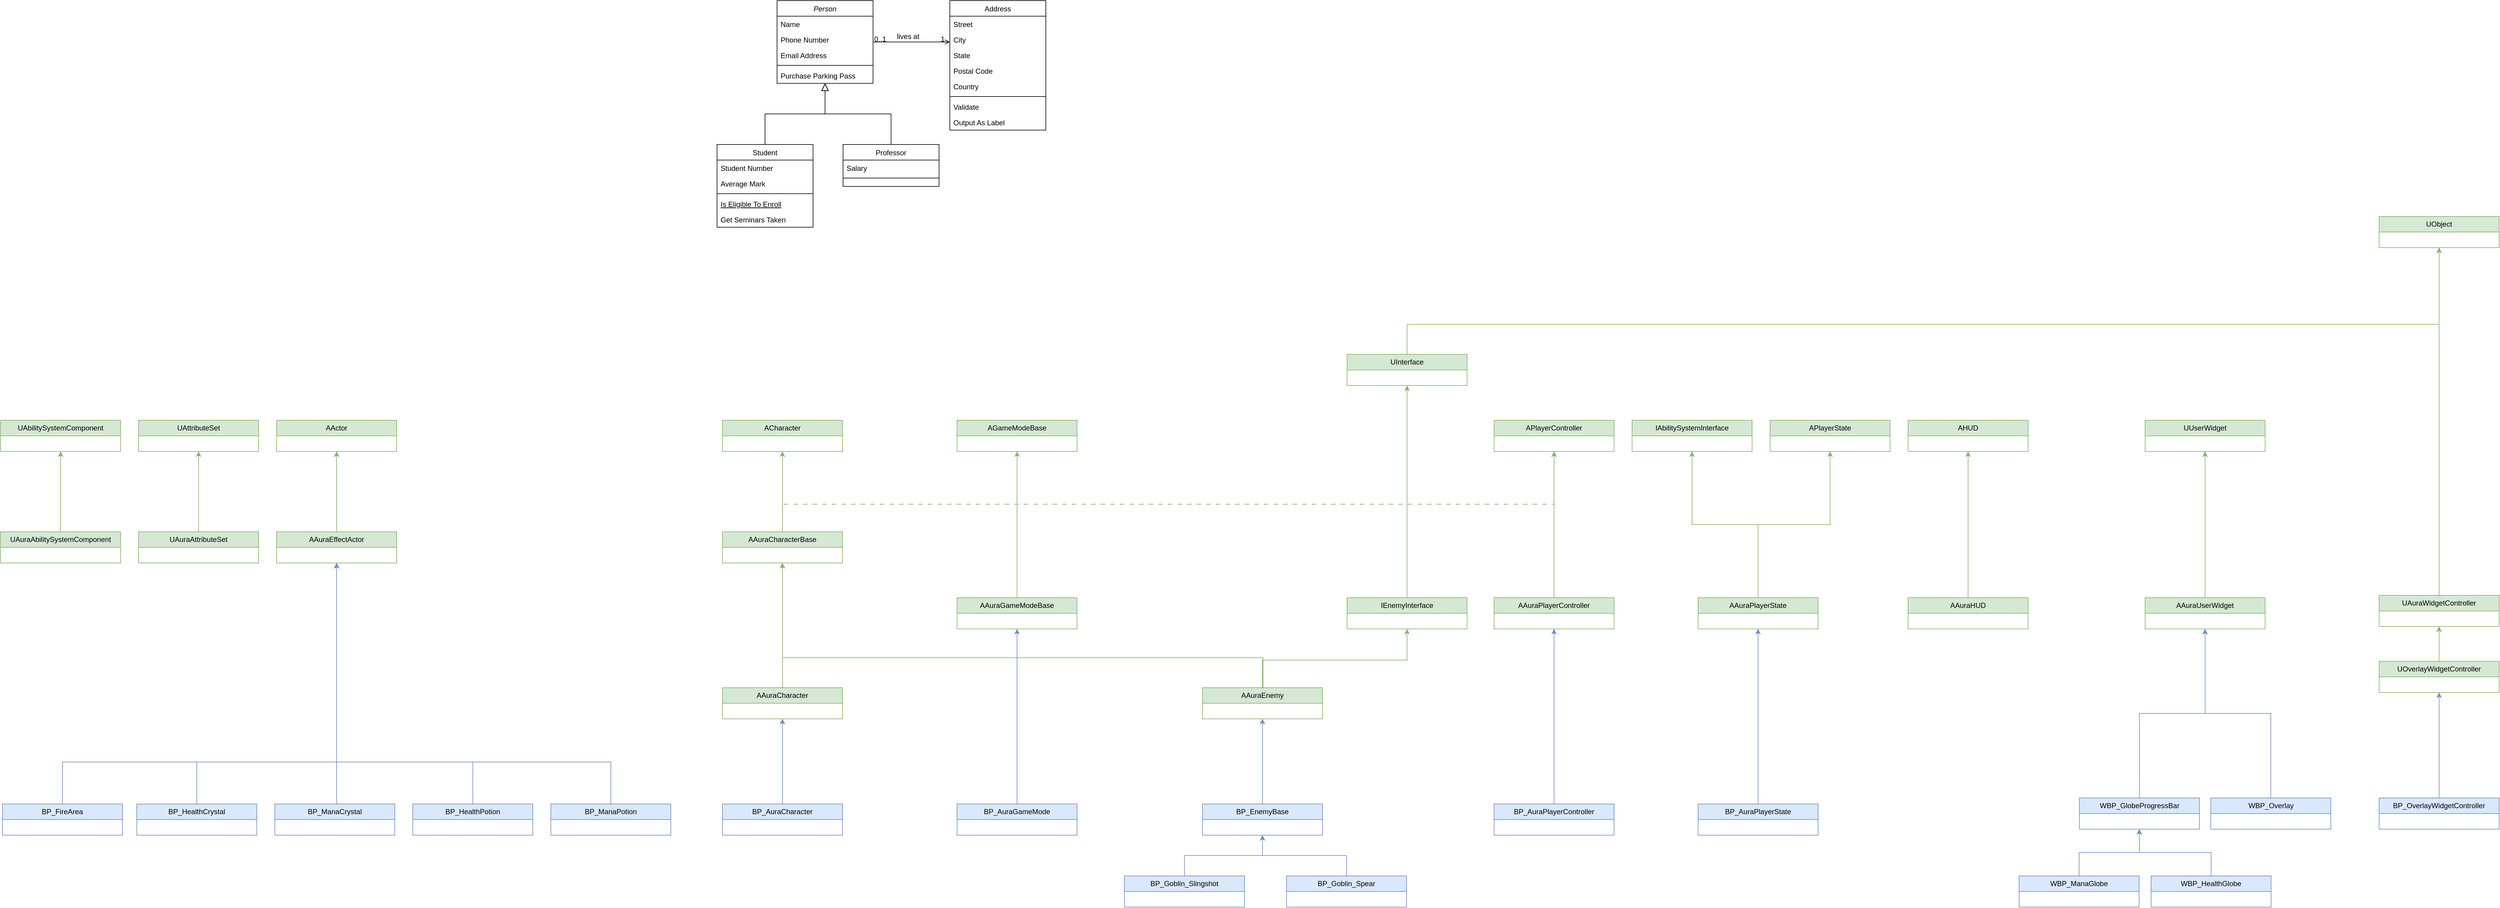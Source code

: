 <mxfile version="24.8.2">
  <diagram id="C5RBs43oDa-KdzZeNtuy" name="Page-1">
    <mxGraphModel dx="3437" dy="2374" grid="1" gridSize="10" guides="1" tooltips="1" connect="1" arrows="1" fold="1" page="1" pageScale="1" pageWidth="827" pageHeight="1169" math="0" shadow="0">
      <root>
        <mxCell id="WIyWlLk6GJQsqaUBKTNV-0" />
        <mxCell id="WIyWlLk6GJQsqaUBKTNV-1" parent="WIyWlLk6GJQsqaUBKTNV-0" />
        <mxCell id="zkfFHV4jXpPFQw0GAbJ--0" value="Person" style="swimlane;fontStyle=2;align=center;verticalAlign=top;childLayout=stackLayout;horizontal=1;startSize=26;horizontalStack=0;resizeParent=1;resizeLast=0;collapsible=1;marginBottom=0;rounded=0;shadow=0;strokeWidth=1;" parent="WIyWlLk6GJQsqaUBKTNV-1" vertex="1">
          <mxGeometry x="220" y="-80" width="160" height="138" as="geometry">
            <mxRectangle x="230" y="140" width="160" height="26" as="alternateBounds" />
          </mxGeometry>
        </mxCell>
        <mxCell id="zkfFHV4jXpPFQw0GAbJ--1" value="Name" style="text;align=left;verticalAlign=top;spacingLeft=4;spacingRight=4;overflow=hidden;rotatable=0;points=[[0,0.5],[1,0.5]];portConstraint=eastwest;" parent="zkfFHV4jXpPFQw0GAbJ--0" vertex="1">
          <mxGeometry y="26" width="160" height="26" as="geometry" />
        </mxCell>
        <mxCell id="zkfFHV4jXpPFQw0GAbJ--2" value="Phone Number" style="text;align=left;verticalAlign=top;spacingLeft=4;spacingRight=4;overflow=hidden;rotatable=0;points=[[0,0.5],[1,0.5]];portConstraint=eastwest;rounded=0;shadow=0;html=0;" parent="zkfFHV4jXpPFQw0GAbJ--0" vertex="1">
          <mxGeometry y="52" width="160" height="26" as="geometry" />
        </mxCell>
        <mxCell id="zkfFHV4jXpPFQw0GAbJ--3" value="Email Address" style="text;align=left;verticalAlign=top;spacingLeft=4;spacingRight=4;overflow=hidden;rotatable=0;points=[[0,0.5],[1,0.5]];portConstraint=eastwest;rounded=0;shadow=0;html=0;" parent="zkfFHV4jXpPFQw0GAbJ--0" vertex="1">
          <mxGeometry y="78" width="160" height="26" as="geometry" />
        </mxCell>
        <mxCell id="zkfFHV4jXpPFQw0GAbJ--4" value="" style="line;html=1;strokeWidth=1;align=left;verticalAlign=middle;spacingTop=-1;spacingLeft=3;spacingRight=3;rotatable=0;labelPosition=right;points=[];portConstraint=eastwest;" parent="zkfFHV4jXpPFQw0GAbJ--0" vertex="1">
          <mxGeometry y="104" width="160" height="8" as="geometry" />
        </mxCell>
        <mxCell id="zkfFHV4jXpPFQw0GAbJ--5" value="Purchase Parking Pass" style="text;align=left;verticalAlign=top;spacingLeft=4;spacingRight=4;overflow=hidden;rotatable=0;points=[[0,0.5],[1,0.5]];portConstraint=eastwest;" parent="zkfFHV4jXpPFQw0GAbJ--0" vertex="1">
          <mxGeometry y="112" width="160" height="26" as="geometry" />
        </mxCell>
        <mxCell id="zkfFHV4jXpPFQw0GAbJ--6" value="Student" style="swimlane;fontStyle=0;align=center;verticalAlign=top;childLayout=stackLayout;horizontal=1;startSize=26;horizontalStack=0;resizeParent=1;resizeLast=0;collapsible=1;marginBottom=0;rounded=0;shadow=0;strokeWidth=1;" parent="WIyWlLk6GJQsqaUBKTNV-1" vertex="1">
          <mxGeometry x="120" y="160" width="160" height="138" as="geometry">
            <mxRectangle x="130" y="380" width="160" height="26" as="alternateBounds" />
          </mxGeometry>
        </mxCell>
        <mxCell id="zkfFHV4jXpPFQw0GAbJ--7" value="Student Number" style="text;align=left;verticalAlign=top;spacingLeft=4;spacingRight=4;overflow=hidden;rotatable=0;points=[[0,0.5],[1,0.5]];portConstraint=eastwest;" parent="zkfFHV4jXpPFQw0GAbJ--6" vertex="1">
          <mxGeometry y="26" width="160" height="26" as="geometry" />
        </mxCell>
        <mxCell id="zkfFHV4jXpPFQw0GAbJ--8" value="Average Mark" style="text;align=left;verticalAlign=top;spacingLeft=4;spacingRight=4;overflow=hidden;rotatable=0;points=[[0,0.5],[1,0.5]];portConstraint=eastwest;rounded=0;shadow=0;html=0;" parent="zkfFHV4jXpPFQw0GAbJ--6" vertex="1">
          <mxGeometry y="52" width="160" height="26" as="geometry" />
        </mxCell>
        <mxCell id="zkfFHV4jXpPFQw0GAbJ--9" value="" style="line;html=1;strokeWidth=1;align=left;verticalAlign=middle;spacingTop=-1;spacingLeft=3;spacingRight=3;rotatable=0;labelPosition=right;points=[];portConstraint=eastwest;" parent="zkfFHV4jXpPFQw0GAbJ--6" vertex="1">
          <mxGeometry y="78" width="160" height="8" as="geometry" />
        </mxCell>
        <mxCell id="zkfFHV4jXpPFQw0GAbJ--10" value="Is Eligible To Enroll" style="text;align=left;verticalAlign=top;spacingLeft=4;spacingRight=4;overflow=hidden;rotatable=0;points=[[0,0.5],[1,0.5]];portConstraint=eastwest;fontStyle=4" parent="zkfFHV4jXpPFQw0GAbJ--6" vertex="1">
          <mxGeometry y="86" width="160" height="26" as="geometry" />
        </mxCell>
        <mxCell id="zkfFHV4jXpPFQw0GAbJ--11" value="Get Seminars Taken" style="text;align=left;verticalAlign=top;spacingLeft=4;spacingRight=4;overflow=hidden;rotatable=0;points=[[0,0.5],[1,0.5]];portConstraint=eastwest;" parent="zkfFHV4jXpPFQw0GAbJ--6" vertex="1">
          <mxGeometry y="112" width="160" height="26" as="geometry" />
        </mxCell>
        <mxCell id="zkfFHV4jXpPFQw0GAbJ--12" value="" style="endArrow=block;endSize=10;endFill=0;shadow=0;strokeWidth=1;rounded=0;curved=0;edgeStyle=elbowEdgeStyle;elbow=vertical;" parent="WIyWlLk6GJQsqaUBKTNV-1" source="zkfFHV4jXpPFQw0GAbJ--6" target="zkfFHV4jXpPFQw0GAbJ--0" edge="1">
          <mxGeometry width="160" relative="1" as="geometry">
            <mxPoint x="200" y="3" as="sourcePoint" />
            <mxPoint x="200" y="3" as="targetPoint" />
          </mxGeometry>
        </mxCell>
        <mxCell id="zkfFHV4jXpPFQw0GAbJ--13" value="Professor" style="swimlane;fontStyle=0;align=center;verticalAlign=top;childLayout=stackLayout;horizontal=1;startSize=26;horizontalStack=0;resizeParent=1;resizeLast=0;collapsible=1;marginBottom=0;rounded=0;shadow=0;strokeWidth=1;" parent="WIyWlLk6GJQsqaUBKTNV-1" vertex="1">
          <mxGeometry x="330" y="160" width="160" height="70" as="geometry">
            <mxRectangle x="340" y="380" width="170" height="26" as="alternateBounds" />
          </mxGeometry>
        </mxCell>
        <mxCell id="zkfFHV4jXpPFQw0GAbJ--14" value="Salary" style="text;align=left;verticalAlign=top;spacingLeft=4;spacingRight=4;overflow=hidden;rotatable=0;points=[[0,0.5],[1,0.5]];portConstraint=eastwest;" parent="zkfFHV4jXpPFQw0GAbJ--13" vertex="1">
          <mxGeometry y="26" width="160" height="26" as="geometry" />
        </mxCell>
        <mxCell id="zkfFHV4jXpPFQw0GAbJ--15" value="" style="line;html=1;strokeWidth=1;align=left;verticalAlign=middle;spacingTop=-1;spacingLeft=3;spacingRight=3;rotatable=0;labelPosition=right;points=[];portConstraint=eastwest;" parent="zkfFHV4jXpPFQw0GAbJ--13" vertex="1">
          <mxGeometry y="52" width="160" height="8" as="geometry" />
        </mxCell>
        <mxCell id="zkfFHV4jXpPFQw0GAbJ--16" value="" style="endArrow=block;endSize=10;endFill=0;shadow=0;strokeWidth=1;rounded=0;curved=0;edgeStyle=elbowEdgeStyle;elbow=vertical;" parent="WIyWlLk6GJQsqaUBKTNV-1" source="zkfFHV4jXpPFQw0GAbJ--13" target="zkfFHV4jXpPFQw0GAbJ--0" edge="1">
          <mxGeometry width="160" relative="1" as="geometry">
            <mxPoint x="210" y="173" as="sourcePoint" />
            <mxPoint x="310" y="71" as="targetPoint" />
          </mxGeometry>
        </mxCell>
        <mxCell id="zkfFHV4jXpPFQw0GAbJ--17" value="Address" style="swimlane;fontStyle=0;align=center;verticalAlign=top;childLayout=stackLayout;horizontal=1;startSize=26;horizontalStack=0;resizeParent=1;resizeLast=0;collapsible=1;marginBottom=0;rounded=0;shadow=0;strokeWidth=1;" parent="WIyWlLk6GJQsqaUBKTNV-1" vertex="1">
          <mxGeometry x="508" y="-80" width="160" height="216" as="geometry">
            <mxRectangle x="550" y="140" width="160" height="26" as="alternateBounds" />
          </mxGeometry>
        </mxCell>
        <mxCell id="zkfFHV4jXpPFQw0GAbJ--18" value="Street" style="text;align=left;verticalAlign=top;spacingLeft=4;spacingRight=4;overflow=hidden;rotatable=0;points=[[0,0.5],[1,0.5]];portConstraint=eastwest;" parent="zkfFHV4jXpPFQw0GAbJ--17" vertex="1">
          <mxGeometry y="26" width="160" height="26" as="geometry" />
        </mxCell>
        <mxCell id="zkfFHV4jXpPFQw0GAbJ--19" value="City" style="text;align=left;verticalAlign=top;spacingLeft=4;spacingRight=4;overflow=hidden;rotatable=0;points=[[0,0.5],[1,0.5]];portConstraint=eastwest;rounded=0;shadow=0;html=0;" parent="zkfFHV4jXpPFQw0GAbJ--17" vertex="1">
          <mxGeometry y="52" width="160" height="26" as="geometry" />
        </mxCell>
        <mxCell id="zkfFHV4jXpPFQw0GAbJ--20" value="State" style="text;align=left;verticalAlign=top;spacingLeft=4;spacingRight=4;overflow=hidden;rotatable=0;points=[[0,0.5],[1,0.5]];portConstraint=eastwest;rounded=0;shadow=0;html=0;" parent="zkfFHV4jXpPFQw0GAbJ--17" vertex="1">
          <mxGeometry y="78" width="160" height="26" as="geometry" />
        </mxCell>
        <mxCell id="zkfFHV4jXpPFQw0GAbJ--21" value="Postal Code" style="text;align=left;verticalAlign=top;spacingLeft=4;spacingRight=4;overflow=hidden;rotatable=0;points=[[0,0.5],[1,0.5]];portConstraint=eastwest;rounded=0;shadow=0;html=0;" parent="zkfFHV4jXpPFQw0GAbJ--17" vertex="1">
          <mxGeometry y="104" width="160" height="26" as="geometry" />
        </mxCell>
        <mxCell id="zkfFHV4jXpPFQw0GAbJ--22" value="Country" style="text;align=left;verticalAlign=top;spacingLeft=4;spacingRight=4;overflow=hidden;rotatable=0;points=[[0,0.5],[1,0.5]];portConstraint=eastwest;rounded=0;shadow=0;html=0;" parent="zkfFHV4jXpPFQw0GAbJ--17" vertex="1">
          <mxGeometry y="130" width="160" height="26" as="geometry" />
        </mxCell>
        <mxCell id="zkfFHV4jXpPFQw0GAbJ--23" value="" style="line;html=1;strokeWidth=1;align=left;verticalAlign=middle;spacingTop=-1;spacingLeft=3;spacingRight=3;rotatable=0;labelPosition=right;points=[];portConstraint=eastwest;" parent="zkfFHV4jXpPFQw0GAbJ--17" vertex="1">
          <mxGeometry y="156" width="160" height="8" as="geometry" />
        </mxCell>
        <mxCell id="zkfFHV4jXpPFQw0GAbJ--24" value="Validate" style="text;align=left;verticalAlign=top;spacingLeft=4;spacingRight=4;overflow=hidden;rotatable=0;points=[[0,0.5],[1,0.5]];portConstraint=eastwest;" parent="zkfFHV4jXpPFQw0GAbJ--17" vertex="1">
          <mxGeometry y="164" width="160" height="26" as="geometry" />
        </mxCell>
        <mxCell id="zkfFHV4jXpPFQw0GAbJ--25" value="Output As Label" style="text;align=left;verticalAlign=top;spacingLeft=4;spacingRight=4;overflow=hidden;rotatable=0;points=[[0,0.5],[1,0.5]];portConstraint=eastwest;" parent="zkfFHV4jXpPFQw0GAbJ--17" vertex="1">
          <mxGeometry y="190" width="160" height="26" as="geometry" />
        </mxCell>
        <mxCell id="zkfFHV4jXpPFQw0GAbJ--26" value="" style="endArrow=open;shadow=0;strokeWidth=1;rounded=0;curved=0;endFill=1;edgeStyle=elbowEdgeStyle;elbow=vertical;" parent="WIyWlLk6GJQsqaUBKTNV-1" source="zkfFHV4jXpPFQw0GAbJ--0" target="zkfFHV4jXpPFQw0GAbJ--17" edge="1">
          <mxGeometry x="0.5" y="41" relative="1" as="geometry">
            <mxPoint x="380" y="-8" as="sourcePoint" />
            <mxPoint x="540" y="-8" as="targetPoint" />
            <mxPoint x="-40" y="32" as="offset" />
          </mxGeometry>
        </mxCell>
        <mxCell id="zkfFHV4jXpPFQw0GAbJ--27" value="0..1" style="resizable=0;align=left;verticalAlign=bottom;labelBackgroundColor=none;fontSize=12;" parent="zkfFHV4jXpPFQw0GAbJ--26" connectable="0" vertex="1">
          <mxGeometry x="-1" relative="1" as="geometry">
            <mxPoint y="4" as="offset" />
          </mxGeometry>
        </mxCell>
        <mxCell id="zkfFHV4jXpPFQw0GAbJ--28" value="1" style="resizable=0;align=right;verticalAlign=bottom;labelBackgroundColor=none;fontSize=12;" parent="zkfFHV4jXpPFQw0GAbJ--26" connectable="0" vertex="1">
          <mxGeometry x="1" relative="1" as="geometry">
            <mxPoint x="-7" y="4" as="offset" />
          </mxGeometry>
        </mxCell>
        <mxCell id="zkfFHV4jXpPFQw0GAbJ--29" value="lives at" style="text;html=1;resizable=0;points=[];;align=center;verticalAlign=middle;labelBackgroundColor=none;rounded=0;shadow=0;strokeWidth=1;fontSize=12;" parent="zkfFHV4jXpPFQw0GAbJ--26" vertex="1" connectable="0">
          <mxGeometry x="0.5" y="49" relative="1" as="geometry">
            <mxPoint x="-38" y="40" as="offset" />
          </mxGeometry>
        </mxCell>
        <mxCell id="r0Fyp-7rsWwL78R2LHXl-0" value="UAbilitySystemComponent" style="swimlane;fontStyle=0;childLayout=stackLayout;horizontal=1;startSize=26;fillColor=#d5e8d4;horizontalStack=0;resizeParent=1;resizeParentMax=0;resizeLast=0;collapsible=1;marginBottom=0;whiteSpace=wrap;html=1;strokeColor=#82b366;" vertex="1" parent="WIyWlLk6GJQsqaUBKTNV-1">
          <mxGeometry x="-1074" y="620" width="200" height="52" as="geometry" />
        </mxCell>
        <mxCell id="r0Fyp-7rsWwL78R2LHXl-4" value="UAttributeSet" style="swimlane;fontStyle=0;childLayout=stackLayout;horizontal=1;startSize=26;fillColor=#d5e8d4;horizontalStack=0;resizeParent=1;resizeParentMax=0;resizeLast=0;collapsible=1;marginBottom=0;whiteSpace=wrap;html=1;strokeColor=#82b366;" vertex="1" parent="WIyWlLk6GJQsqaUBKTNV-1">
          <mxGeometry x="-844" y="620" width="200" height="52" as="geometry" />
        </mxCell>
        <mxCell id="r0Fyp-7rsWwL78R2LHXl-5" value="AActor" style="swimlane;fontStyle=0;childLayout=stackLayout;horizontal=1;startSize=26;fillColor=#d5e8d4;horizontalStack=0;resizeParent=1;resizeParentMax=0;resizeLast=0;collapsible=1;marginBottom=0;whiteSpace=wrap;html=1;strokeColor=#82b366;" vertex="1" parent="WIyWlLk6GJQsqaUBKTNV-1">
          <mxGeometry x="-614" y="620" width="200" height="52" as="geometry" />
        </mxCell>
        <mxCell id="r0Fyp-7rsWwL78R2LHXl-46" style="edgeStyle=orthogonalEdgeStyle;rounded=0;orthogonalLoop=1;jettySize=auto;html=1;entryX=0.5;entryY=1;entryDx=0;entryDy=0;fillColor=#d5e8d4;strokeColor=#82b366;" edge="1" parent="WIyWlLk6GJQsqaUBKTNV-1" source="r0Fyp-7rsWwL78R2LHXl-6" target="r0Fyp-7rsWwL78R2LHXl-8">
          <mxGeometry relative="1" as="geometry" />
        </mxCell>
        <mxCell id="r0Fyp-7rsWwL78R2LHXl-85" style="edgeStyle=orthogonalEdgeStyle;rounded=0;orthogonalLoop=1;jettySize=auto;html=1;dashed=1;dashPattern=8 8;fillColor=#d5e8d4;strokeColor=#82b366;entryX=0.5;entryY=1;entryDx=0;entryDy=0;" edge="1" parent="WIyWlLk6GJQsqaUBKTNV-1" source="r0Fyp-7rsWwL78R2LHXl-6" target="r0Fyp-7rsWwL78R2LHXl-11">
          <mxGeometry relative="1" as="geometry">
            <mxPoint x="1355" y="680" as="targetPoint" />
            <Array as="points">
              <mxPoint x="229" y="760" />
              <mxPoint x="1515" y="760" />
            </Array>
          </mxGeometry>
        </mxCell>
        <mxCell id="r0Fyp-7rsWwL78R2LHXl-6" value="AAuraCharacterBase" style="swimlane;fontStyle=0;childLayout=stackLayout;horizontal=1;startSize=26;fillColor=#d5e8d4;horizontalStack=0;resizeParent=1;resizeParentMax=0;resizeLast=0;collapsible=1;marginBottom=0;whiteSpace=wrap;html=1;strokeColor=#82b366;" vertex="1" parent="WIyWlLk6GJQsqaUBKTNV-1">
          <mxGeometry x="129" y="806" width="200" height="52" as="geometry" />
        </mxCell>
        <mxCell id="r0Fyp-7rsWwL78R2LHXl-8" value="ACharacter" style="swimlane;fontStyle=0;childLayout=stackLayout;horizontal=1;startSize=26;fillColor=#d5e8d4;horizontalStack=0;resizeParent=1;resizeParentMax=0;resizeLast=0;collapsible=1;marginBottom=0;whiteSpace=wrap;html=1;strokeColor=#82b366;" vertex="1" parent="WIyWlLk6GJQsqaUBKTNV-1">
          <mxGeometry x="129" y="620" width="200" height="52" as="geometry" />
        </mxCell>
        <mxCell id="r0Fyp-7rsWwL78R2LHXl-34" style="edgeStyle=orthogonalEdgeStyle;rounded=0;orthogonalLoop=1;jettySize=auto;html=1;entryX=0.5;entryY=1;entryDx=0;entryDy=0;fillColor=#d5e8d4;strokeColor=#82b366;" edge="1" parent="WIyWlLk6GJQsqaUBKTNV-1" source="r0Fyp-7rsWwL78R2LHXl-9" target="r0Fyp-7rsWwL78R2LHXl-31">
          <mxGeometry relative="1" as="geometry" />
        </mxCell>
        <mxCell id="r0Fyp-7rsWwL78R2LHXl-9" value="IEnemyInterface" style="swimlane;fontStyle=0;childLayout=stackLayout;horizontal=1;startSize=26;fillColor=#d5e8d4;horizontalStack=0;resizeParent=1;resizeParentMax=0;resizeLast=0;collapsible=1;marginBottom=0;whiteSpace=wrap;html=1;strokeColor=#82b366;" vertex="1" parent="WIyWlLk6GJQsqaUBKTNV-1">
          <mxGeometry x="1170" y="916" width="200" height="52" as="geometry" />
        </mxCell>
        <mxCell id="r0Fyp-7rsWwL78R2LHXl-10" value="AGameModeBase" style="swimlane;fontStyle=0;childLayout=stackLayout;horizontal=1;startSize=26;fillColor=#d5e8d4;horizontalStack=0;resizeParent=1;resizeParentMax=0;resizeLast=0;collapsible=1;marginBottom=0;whiteSpace=wrap;html=1;strokeColor=#82b366;" vertex="1" parent="WIyWlLk6GJQsqaUBKTNV-1">
          <mxGeometry x="520" y="620" width="200" height="52" as="geometry" />
        </mxCell>
        <mxCell id="r0Fyp-7rsWwL78R2LHXl-11" value="APlayerController" style="swimlane;fontStyle=0;childLayout=stackLayout;horizontal=1;startSize=26;fillColor=#d5e8d4;horizontalStack=0;resizeParent=1;resizeParentMax=0;resizeLast=0;collapsible=1;marginBottom=0;whiteSpace=wrap;html=1;strokeColor=#82b366;" vertex="1" parent="WIyWlLk6GJQsqaUBKTNV-1">
          <mxGeometry x="1415" y="620" width="200" height="52" as="geometry" />
        </mxCell>
        <mxCell id="r0Fyp-7rsWwL78R2LHXl-12" value="APlayerState" style="swimlane;fontStyle=0;childLayout=stackLayout;horizontal=1;startSize=26;fillColor=#d5e8d4;horizontalStack=0;resizeParent=1;resizeParentMax=0;resizeLast=0;collapsible=1;marginBottom=0;whiteSpace=wrap;html=1;strokeColor=#82b366;" vertex="1" parent="WIyWlLk6GJQsqaUBKTNV-1">
          <mxGeometry x="1875" y="620" width="200" height="52" as="geometry" />
        </mxCell>
        <mxCell id="r0Fyp-7rsWwL78R2LHXl-13" value="IAbilitySystemInterface" style="swimlane;fontStyle=0;childLayout=stackLayout;horizontal=1;startSize=26;fillColor=#d5e8d4;horizontalStack=0;resizeParent=1;resizeParentMax=0;resizeLast=0;collapsible=1;marginBottom=0;whiteSpace=wrap;html=1;strokeColor=#82b366;" vertex="1" parent="WIyWlLk6GJQsqaUBKTNV-1">
          <mxGeometry x="1645" y="620" width="200" height="52" as="geometry" />
        </mxCell>
        <mxCell id="r0Fyp-7rsWwL78R2LHXl-14" value="AHUD" style="swimlane;fontStyle=0;childLayout=stackLayout;horizontal=1;startSize=26;fillColor=#d5e8d4;horizontalStack=0;resizeParent=1;resizeParentMax=0;resizeLast=0;collapsible=1;marginBottom=0;whiteSpace=wrap;html=1;strokeColor=#82b366;" vertex="1" parent="WIyWlLk6GJQsqaUBKTNV-1">
          <mxGeometry x="2105" y="620" width="200" height="52" as="geometry" />
        </mxCell>
        <mxCell id="r0Fyp-7rsWwL78R2LHXl-15" value="UUserWidget" style="swimlane;fontStyle=0;childLayout=stackLayout;horizontal=1;startSize=26;fillColor=#d5e8d4;horizontalStack=0;resizeParent=1;resizeParentMax=0;resizeLast=0;collapsible=1;marginBottom=0;whiteSpace=wrap;html=1;strokeColor=#82b366;" vertex="1" parent="WIyWlLk6GJQsqaUBKTNV-1">
          <mxGeometry x="2500" y="620" width="200" height="52" as="geometry" />
        </mxCell>
        <mxCell id="r0Fyp-7rsWwL78R2LHXl-16" value="UObject" style="swimlane;fontStyle=0;childLayout=stackLayout;horizontal=1;startSize=26;fillColor=#d5e8d4;horizontalStack=0;resizeParent=1;resizeParentMax=0;resizeLast=0;collapsible=1;marginBottom=0;whiteSpace=wrap;html=1;strokeColor=#82b366;" vertex="1" parent="WIyWlLk6GJQsqaUBKTNV-1">
          <mxGeometry x="2890" y="280" width="200" height="52" as="geometry" />
        </mxCell>
        <mxCell id="r0Fyp-7rsWwL78R2LHXl-18" style="edgeStyle=orthogonalEdgeStyle;rounded=0;orthogonalLoop=1;jettySize=auto;html=1;entryX=0.5;entryY=1;entryDx=0;entryDy=0;fillColor=#d5e8d4;strokeColor=#82b366;" edge="1" parent="WIyWlLk6GJQsqaUBKTNV-1" source="r0Fyp-7rsWwL78R2LHXl-17" target="r0Fyp-7rsWwL78R2LHXl-16">
          <mxGeometry relative="1" as="geometry" />
        </mxCell>
        <mxCell id="r0Fyp-7rsWwL78R2LHXl-17" value="UAuraWidgetController" style="swimlane;fontStyle=0;childLayout=stackLayout;horizontal=1;startSize=26;fillColor=#d5e8d4;horizontalStack=0;resizeParent=1;resizeParentMax=0;resizeLast=0;collapsible=1;marginBottom=0;whiteSpace=wrap;html=1;strokeColor=#82b366;" vertex="1" parent="WIyWlLk6GJQsqaUBKTNV-1">
          <mxGeometry x="2890" y="912" width="200" height="52" as="geometry" />
        </mxCell>
        <mxCell id="r0Fyp-7rsWwL78R2LHXl-21" style="edgeStyle=orthogonalEdgeStyle;rounded=0;orthogonalLoop=1;jettySize=auto;html=1;entryX=0.5;entryY=1;entryDx=0;entryDy=0;fillColor=#d5e8d4;strokeColor=#82b366;" edge="1" parent="WIyWlLk6GJQsqaUBKTNV-1" source="r0Fyp-7rsWwL78R2LHXl-20" target="r0Fyp-7rsWwL78R2LHXl-17">
          <mxGeometry relative="1" as="geometry" />
        </mxCell>
        <mxCell id="r0Fyp-7rsWwL78R2LHXl-20" value="UOverlayWidgetController" style="swimlane;fontStyle=0;childLayout=stackLayout;horizontal=1;startSize=26;fillColor=#d5e8d4;horizontalStack=0;resizeParent=1;resizeParentMax=0;resizeLast=0;collapsible=1;marginBottom=0;whiteSpace=wrap;html=1;strokeColor=#82b366;" vertex="1" parent="WIyWlLk6GJQsqaUBKTNV-1">
          <mxGeometry x="2890" y="1022" width="200" height="52" as="geometry" />
        </mxCell>
        <mxCell id="r0Fyp-7rsWwL78R2LHXl-23" style="edgeStyle=orthogonalEdgeStyle;rounded=0;orthogonalLoop=1;jettySize=auto;html=1;entryX=0.5;entryY=1;entryDx=0;entryDy=0;fillColor=#d5e8d4;strokeColor=#82b366;" edge="1" parent="WIyWlLk6GJQsqaUBKTNV-1" source="r0Fyp-7rsWwL78R2LHXl-22" target="r0Fyp-7rsWwL78R2LHXl-15">
          <mxGeometry relative="1" as="geometry" />
        </mxCell>
        <mxCell id="r0Fyp-7rsWwL78R2LHXl-22" value="AAuraUserWidget" style="swimlane;fontStyle=0;childLayout=stackLayout;horizontal=1;startSize=26;fillColor=#d5e8d4;horizontalStack=0;resizeParent=1;resizeParentMax=0;resizeLast=0;collapsible=1;marginBottom=0;whiteSpace=wrap;html=1;strokeColor=#82b366;" vertex="1" parent="WIyWlLk6GJQsqaUBKTNV-1">
          <mxGeometry x="2500" y="916" width="200" height="52" as="geometry" />
        </mxCell>
        <mxCell id="r0Fyp-7rsWwL78R2LHXl-25" style="edgeStyle=orthogonalEdgeStyle;rounded=0;orthogonalLoop=1;jettySize=auto;html=1;entryX=0.5;entryY=1;entryDx=0;entryDy=0;fillColor=#d5e8d4;strokeColor=#82b366;" edge="1" parent="WIyWlLk6GJQsqaUBKTNV-1" source="r0Fyp-7rsWwL78R2LHXl-24" target="r0Fyp-7rsWwL78R2LHXl-14">
          <mxGeometry relative="1" as="geometry" />
        </mxCell>
        <mxCell id="r0Fyp-7rsWwL78R2LHXl-24" value="AAuraHUD" style="swimlane;fontStyle=0;childLayout=stackLayout;horizontal=1;startSize=26;fillColor=#d5e8d4;horizontalStack=0;resizeParent=1;resizeParentMax=0;resizeLast=0;collapsible=1;marginBottom=0;whiteSpace=wrap;html=1;strokeColor=#82b366;" vertex="1" parent="WIyWlLk6GJQsqaUBKTNV-1">
          <mxGeometry x="2105" y="916" width="200" height="52" as="geometry" />
        </mxCell>
        <mxCell id="r0Fyp-7rsWwL78R2LHXl-28" style="edgeStyle=orthogonalEdgeStyle;rounded=0;orthogonalLoop=1;jettySize=auto;html=1;entryX=0.5;entryY=1;entryDx=0;entryDy=0;fillColor=#d5e8d4;strokeColor=#82b366;" edge="1" parent="WIyWlLk6GJQsqaUBKTNV-1" source="r0Fyp-7rsWwL78R2LHXl-26" target="r0Fyp-7rsWwL78R2LHXl-12">
          <mxGeometry relative="1" as="geometry" />
        </mxCell>
        <mxCell id="r0Fyp-7rsWwL78R2LHXl-44" style="edgeStyle=orthogonalEdgeStyle;rounded=0;orthogonalLoop=1;jettySize=auto;html=1;entryX=0.5;entryY=1;entryDx=0;entryDy=0;fillColor=#d5e8d4;strokeColor=#82b366;" edge="1" parent="WIyWlLk6GJQsqaUBKTNV-1" source="r0Fyp-7rsWwL78R2LHXl-26" target="r0Fyp-7rsWwL78R2LHXl-13">
          <mxGeometry relative="1" as="geometry" />
        </mxCell>
        <mxCell id="r0Fyp-7rsWwL78R2LHXl-26" value="AAuraPlayerState" style="swimlane;fontStyle=0;childLayout=stackLayout;horizontal=1;startSize=26;fillColor=#d5e8d4;horizontalStack=0;resizeParent=1;resizeParentMax=0;resizeLast=0;collapsible=1;marginBottom=0;whiteSpace=wrap;html=1;strokeColor=#82b366;" vertex="1" parent="WIyWlLk6GJQsqaUBKTNV-1">
          <mxGeometry x="1755" y="916" width="200" height="52" as="geometry" />
        </mxCell>
        <mxCell id="r0Fyp-7rsWwL78R2LHXl-30" style="edgeStyle=orthogonalEdgeStyle;rounded=0;orthogonalLoop=1;jettySize=auto;html=1;entryX=0.5;entryY=1;entryDx=0;entryDy=0;fillColor=#d5e8d4;strokeColor=#82b366;" edge="1" parent="WIyWlLk6GJQsqaUBKTNV-1" source="r0Fyp-7rsWwL78R2LHXl-29" target="r0Fyp-7rsWwL78R2LHXl-11">
          <mxGeometry relative="1" as="geometry" />
        </mxCell>
        <mxCell id="r0Fyp-7rsWwL78R2LHXl-29" value="AAuraPlayerController" style="swimlane;fontStyle=0;childLayout=stackLayout;horizontal=1;startSize=26;fillColor=#d5e8d4;horizontalStack=0;resizeParent=1;resizeParentMax=0;resizeLast=0;collapsible=1;marginBottom=0;whiteSpace=wrap;html=1;strokeColor=#82b366;" vertex="1" parent="WIyWlLk6GJQsqaUBKTNV-1">
          <mxGeometry x="1415" y="916" width="200" height="52" as="geometry" />
        </mxCell>
        <mxCell id="r0Fyp-7rsWwL78R2LHXl-33" style="edgeStyle=orthogonalEdgeStyle;rounded=0;orthogonalLoop=1;jettySize=auto;html=1;entryX=0.5;entryY=1;entryDx=0;entryDy=0;fillColor=#d5e8d4;strokeColor=#82b366;" edge="1" parent="WIyWlLk6GJQsqaUBKTNV-1" source="r0Fyp-7rsWwL78R2LHXl-31" target="r0Fyp-7rsWwL78R2LHXl-16">
          <mxGeometry relative="1" as="geometry">
            <Array as="points">
              <mxPoint x="1270" y="460" />
              <mxPoint x="2990" y="460" />
            </Array>
          </mxGeometry>
        </mxCell>
        <mxCell id="r0Fyp-7rsWwL78R2LHXl-31" value="UInterface" style="swimlane;fontStyle=0;childLayout=stackLayout;horizontal=1;startSize=26;fillColor=#d5e8d4;horizontalStack=0;resizeParent=1;resizeParentMax=0;resizeLast=0;collapsible=1;marginBottom=0;whiteSpace=wrap;html=1;strokeColor=#82b366;" vertex="1" parent="WIyWlLk6GJQsqaUBKTNV-1">
          <mxGeometry x="1170" y="510" width="200" height="52" as="geometry" />
        </mxCell>
        <mxCell id="r0Fyp-7rsWwL78R2LHXl-36" style="edgeStyle=orthogonalEdgeStyle;rounded=0;orthogonalLoop=1;jettySize=auto;html=1;entryX=0.5;entryY=1;entryDx=0;entryDy=0;fillColor=#d5e8d4;strokeColor=#82b366;" edge="1" parent="WIyWlLk6GJQsqaUBKTNV-1" source="r0Fyp-7rsWwL78R2LHXl-35" target="r0Fyp-7rsWwL78R2LHXl-10">
          <mxGeometry relative="1" as="geometry" />
        </mxCell>
        <mxCell id="r0Fyp-7rsWwL78R2LHXl-35" value="AAuraGameModeBase" style="swimlane;fontStyle=0;childLayout=stackLayout;horizontal=1;startSize=26;fillColor=#d5e8d4;horizontalStack=0;resizeParent=1;resizeParentMax=0;resizeLast=0;collapsible=1;marginBottom=0;whiteSpace=wrap;html=1;strokeColor=#82b366;" vertex="1" parent="WIyWlLk6GJQsqaUBKTNV-1">
          <mxGeometry x="520" y="916" width="200" height="52" as="geometry" />
        </mxCell>
        <mxCell id="r0Fyp-7rsWwL78R2LHXl-39" style="edgeStyle=orthogonalEdgeStyle;rounded=0;orthogonalLoop=1;jettySize=auto;html=1;entryX=0.5;entryY=1;entryDx=0;entryDy=0;fillColor=#d5e8d4;strokeColor=#82b366;" edge="1" parent="WIyWlLk6GJQsqaUBKTNV-1" source="r0Fyp-7rsWwL78R2LHXl-37" target="r0Fyp-7rsWwL78R2LHXl-6">
          <mxGeometry relative="1" as="geometry">
            <mxPoint x="754" y="878" as="targetPoint" />
            <Array as="points">
              <mxPoint x="1030" y="1016" />
              <mxPoint x="229" y="1016" />
            </Array>
          </mxGeometry>
        </mxCell>
        <mxCell id="r0Fyp-7rsWwL78R2LHXl-88" style="edgeStyle=orthogonalEdgeStyle;rounded=0;orthogonalLoop=1;jettySize=auto;html=1;entryX=0.5;entryY=1;entryDx=0;entryDy=0;fillColor=#d5e8d4;strokeColor=#82b366;" edge="1" parent="WIyWlLk6GJQsqaUBKTNV-1" source="r0Fyp-7rsWwL78R2LHXl-37" target="r0Fyp-7rsWwL78R2LHXl-9">
          <mxGeometry relative="1" as="geometry">
            <Array as="points">
              <mxPoint x="1029" y="1020" />
              <mxPoint x="1270" y="1020" />
            </Array>
          </mxGeometry>
        </mxCell>
        <mxCell id="r0Fyp-7rsWwL78R2LHXl-37" value="AAuraEnemy" style="swimlane;fontStyle=0;childLayout=stackLayout;horizontal=1;startSize=26;fillColor=#d5e8d4;horizontalStack=0;resizeParent=1;resizeParentMax=0;resizeLast=0;collapsible=1;marginBottom=0;whiteSpace=wrap;html=1;strokeColor=#82b366;" vertex="1" parent="WIyWlLk6GJQsqaUBKTNV-1">
          <mxGeometry x="929" y="1066" width="200" height="52" as="geometry" />
        </mxCell>
        <mxCell id="r0Fyp-7rsWwL78R2LHXl-45" style="edgeStyle=orthogonalEdgeStyle;rounded=0;orthogonalLoop=1;jettySize=auto;html=1;entryX=0.5;entryY=1;entryDx=0;entryDy=0;fillColor=#d5e8d4;strokeColor=#82b366;" edge="1" parent="WIyWlLk6GJQsqaUBKTNV-1" source="r0Fyp-7rsWwL78R2LHXl-40" target="r0Fyp-7rsWwL78R2LHXl-6">
          <mxGeometry relative="1" as="geometry">
            <Array as="points">
              <mxPoint x="229" y="960" />
              <mxPoint x="229" y="960" />
            </Array>
          </mxGeometry>
        </mxCell>
        <mxCell id="r0Fyp-7rsWwL78R2LHXl-40" value="AAuraCharacter" style="swimlane;fontStyle=0;childLayout=stackLayout;horizontal=1;startSize=26;fillColor=#d5e8d4;horizontalStack=0;resizeParent=1;resizeParentMax=0;resizeLast=0;collapsible=1;marginBottom=0;whiteSpace=wrap;html=1;strokeColor=#82b366;" vertex="1" parent="WIyWlLk6GJQsqaUBKTNV-1">
          <mxGeometry x="129" y="1066" width="200" height="52" as="geometry" />
        </mxCell>
        <mxCell id="r0Fyp-7rsWwL78R2LHXl-50" style="edgeStyle=orthogonalEdgeStyle;rounded=0;orthogonalLoop=1;jettySize=auto;html=1;entryX=0.5;entryY=1;entryDx=0;entryDy=0;fillColor=#d5e8d4;strokeColor=#82b366;" edge="1" parent="WIyWlLk6GJQsqaUBKTNV-1" source="r0Fyp-7rsWwL78R2LHXl-49" target="r0Fyp-7rsWwL78R2LHXl-5">
          <mxGeometry relative="1" as="geometry" />
        </mxCell>
        <mxCell id="r0Fyp-7rsWwL78R2LHXl-49" value="AAuraEffectActor" style="swimlane;fontStyle=0;childLayout=stackLayout;horizontal=1;startSize=26;fillColor=#d5e8d4;horizontalStack=0;resizeParent=1;resizeParentMax=0;resizeLast=0;collapsible=1;marginBottom=0;whiteSpace=wrap;html=1;strokeColor=#82b366;" vertex="1" parent="WIyWlLk6GJQsqaUBKTNV-1">
          <mxGeometry x="-614" y="806" width="200" height="52" as="geometry" />
        </mxCell>
        <mxCell id="r0Fyp-7rsWwL78R2LHXl-52" style="edgeStyle=orthogonalEdgeStyle;rounded=0;orthogonalLoop=1;jettySize=auto;html=1;entryX=0.5;entryY=1;entryDx=0;entryDy=0;fillColor=#d5e8d4;strokeColor=#82b366;" edge="1" parent="WIyWlLk6GJQsqaUBKTNV-1" source="r0Fyp-7rsWwL78R2LHXl-51" target="r0Fyp-7rsWwL78R2LHXl-4">
          <mxGeometry relative="1" as="geometry" />
        </mxCell>
        <mxCell id="r0Fyp-7rsWwL78R2LHXl-51" value="UAuraAttributeSet" style="swimlane;fontStyle=0;childLayout=stackLayout;horizontal=1;startSize=26;fillColor=#d5e8d4;horizontalStack=0;resizeParent=1;resizeParentMax=0;resizeLast=0;collapsible=1;marginBottom=0;whiteSpace=wrap;html=1;strokeColor=#82b366;" vertex="1" parent="WIyWlLk6GJQsqaUBKTNV-1">
          <mxGeometry x="-844" y="806" width="200" height="52" as="geometry" />
        </mxCell>
        <mxCell id="r0Fyp-7rsWwL78R2LHXl-54" style="edgeStyle=orthogonalEdgeStyle;rounded=0;orthogonalLoop=1;jettySize=auto;html=1;entryX=0.5;entryY=1;entryDx=0;entryDy=0;fillColor=#d5e8d4;strokeColor=#82b366;" edge="1" parent="WIyWlLk6GJQsqaUBKTNV-1" source="r0Fyp-7rsWwL78R2LHXl-53" target="r0Fyp-7rsWwL78R2LHXl-0">
          <mxGeometry relative="1" as="geometry" />
        </mxCell>
        <mxCell id="r0Fyp-7rsWwL78R2LHXl-53" value="UAuraAbilitySystemComponent" style="swimlane;fontStyle=0;childLayout=stackLayout;horizontal=1;startSize=26;fillColor=#d5e8d4;horizontalStack=0;resizeParent=1;resizeParentMax=0;resizeLast=0;collapsible=1;marginBottom=0;whiteSpace=wrap;html=1;strokeColor=#82b366;" vertex="1" parent="WIyWlLk6GJQsqaUBKTNV-1">
          <mxGeometry x="-1074" y="806" width="200" height="52" as="geometry" />
        </mxCell>
        <mxCell id="r0Fyp-7rsWwL78R2LHXl-75" style="edgeStyle=orthogonalEdgeStyle;rounded=0;orthogonalLoop=1;jettySize=auto;html=1;entryX=0.5;entryY=1;entryDx=0;entryDy=0;fillColor=#dae8fc;strokeColor=#6c8ebf;" edge="1" parent="WIyWlLk6GJQsqaUBKTNV-1" source="r0Fyp-7rsWwL78R2LHXl-55" target="r0Fyp-7rsWwL78R2LHXl-49">
          <mxGeometry relative="1" as="geometry">
            <Array as="points">
              <mxPoint x="-971" y="1190" />
              <mxPoint x="-514" y="1190" />
            </Array>
          </mxGeometry>
        </mxCell>
        <mxCell id="r0Fyp-7rsWwL78R2LHXl-55" value="BP_FireArea" style="swimlane;fontStyle=0;childLayout=stackLayout;horizontal=1;startSize=26;fillColor=#dae8fc;horizontalStack=0;resizeParent=1;resizeParentMax=0;resizeLast=0;collapsible=1;marginBottom=0;whiteSpace=wrap;html=1;strokeColor=#6c8ebf;" vertex="1" parent="WIyWlLk6GJQsqaUBKTNV-1">
          <mxGeometry x="-1071" y="1260" width="200" height="52" as="geometry" />
        </mxCell>
        <mxCell id="r0Fyp-7rsWwL78R2LHXl-70" style="edgeStyle=orthogonalEdgeStyle;rounded=0;orthogonalLoop=1;jettySize=auto;html=1;entryX=0.5;entryY=1;entryDx=0;entryDy=0;fillColor=#dae8fc;strokeColor=#6c8ebf;" edge="1" parent="WIyWlLk6GJQsqaUBKTNV-1" source="r0Fyp-7rsWwL78R2LHXl-57" target="r0Fyp-7rsWwL78R2LHXl-49">
          <mxGeometry relative="1" as="geometry">
            <Array as="points">
              <mxPoint x="-747" y="1190" />
              <mxPoint x="-514" y="1190" />
            </Array>
          </mxGeometry>
        </mxCell>
        <mxCell id="r0Fyp-7rsWwL78R2LHXl-57" value="BP_HealthCrystal" style="swimlane;fontStyle=0;childLayout=stackLayout;horizontal=1;startSize=26;fillColor=#dae8fc;horizontalStack=0;resizeParent=1;resizeParentMax=0;resizeLast=0;collapsible=1;marginBottom=0;whiteSpace=wrap;html=1;strokeColor=#6c8ebf;" vertex="1" parent="WIyWlLk6GJQsqaUBKTNV-1">
          <mxGeometry x="-847" y="1260" width="200" height="52" as="geometry" />
        </mxCell>
        <mxCell id="r0Fyp-7rsWwL78R2LHXl-69" style="edgeStyle=orthogonalEdgeStyle;rounded=0;orthogonalLoop=1;jettySize=auto;html=1;entryX=0.5;entryY=1;entryDx=0;entryDy=0;fillColor=#dae8fc;strokeColor=#6c8ebf;" edge="1" parent="WIyWlLk6GJQsqaUBKTNV-1" source="r0Fyp-7rsWwL78R2LHXl-59" target="r0Fyp-7rsWwL78R2LHXl-49">
          <mxGeometry relative="1" as="geometry">
            <Array as="points">
              <mxPoint x="-514" y="1160" />
              <mxPoint x="-514" y="1160" />
            </Array>
          </mxGeometry>
        </mxCell>
        <mxCell id="r0Fyp-7rsWwL78R2LHXl-59" value="BP_ManaCrystal" style="swimlane;fontStyle=0;childLayout=stackLayout;horizontal=1;startSize=26;fillColor=#dae8fc;horizontalStack=0;resizeParent=1;resizeParentMax=0;resizeLast=0;collapsible=1;marginBottom=0;whiteSpace=wrap;html=1;strokeColor=#6c8ebf;" vertex="1" parent="WIyWlLk6GJQsqaUBKTNV-1">
          <mxGeometry x="-617" y="1260" width="200" height="52" as="geometry" />
        </mxCell>
        <mxCell id="r0Fyp-7rsWwL78R2LHXl-72" style="edgeStyle=orthogonalEdgeStyle;rounded=0;orthogonalLoop=1;jettySize=auto;html=1;entryX=0.5;entryY=1;entryDx=0;entryDy=0;fillColor=#dae8fc;strokeColor=#6c8ebf;" edge="1" parent="WIyWlLk6GJQsqaUBKTNV-1" source="r0Fyp-7rsWwL78R2LHXl-62" target="r0Fyp-7rsWwL78R2LHXl-49">
          <mxGeometry relative="1" as="geometry">
            <Array as="points">
              <mxPoint x="-287" y="1190" />
              <mxPoint x="-514" y="1190" />
            </Array>
          </mxGeometry>
        </mxCell>
        <mxCell id="r0Fyp-7rsWwL78R2LHXl-62" value="BP_HealthPotion" style="swimlane;fontStyle=0;childLayout=stackLayout;horizontal=1;startSize=26;fillColor=#dae8fc;horizontalStack=0;resizeParent=1;resizeParentMax=0;resizeLast=0;collapsible=1;marginBottom=0;whiteSpace=wrap;html=1;strokeColor=#6c8ebf;" vertex="1" parent="WIyWlLk6GJQsqaUBKTNV-1">
          <mxGeometry x="-387" y="1260" width="200" height="52" as="geometry" />
        </mxCell>
        <mxCell id="r0Fyp-7rsWwL78R2LHXl-73" style="edgeStyle=orthogonalEdgeStyle;rounded=0;orthogonalLoop=1;jettySize=auto;html=1;entryX=0.5;entryY=1;entryDx=0;entryDy=0;fillColor=#dae8fc;strokeColor=#6c8ebf;" edge="1" parent="WIyWlLk6GJQsqaUBKTNV-1" source="r0Fyp-7rsWwL78R2LHXl-64" target="r0Fyp-7rsWwL78R2LHXl-49">
          <mxGeometry relative="1" as="geometry">
            <Array as="points">
              <mxPoint x="-57" y="1190" />
              <mxPoint x="-514" y="1190" />
            </Array>
          </mxGeometry>
        </mxCell>
        <mxCell id="r0Fyp-7rsWwL78R2LHXl-64" value="BP_ManaPotion" style="swimlane;fontStyle=0;childLayout=stackLayout;horizontal=1;startSize=26;fillColor=#dae8fc;horizontalStack=0;resizeParent=1;resizeParentMax=0;resizeLast=0;collapsible=1;marginBottom=0;whiteSpace=wrap;html=1;strokeColor=#6c8ebf;" vertex="1" parent="WIyWlLk6GJQsqaUBKTNV-1">
          <mxGeometry x="-157" y="1260" width="200" height="52" as="geometry" />
        </mxCell>
        <mxCell id="r0Fyp-7rsWwL78R2LHXl-77" style="edgeStyle=orthogonalEdgeStyle;rounded=0;orthogonalLoop=1;jettySize=auto;html=1;entryX=0.5;entryY=1;entryDx=0;entryDy=0;fillColor=#dae8fc;strokeColor=#6c8ebf;" edge="1" parent="WIyWlLk6GJQsqaUBKTNV-1" source="r0Fyp-7rsWwL78R2LHXl-76" target="r0Fyp-7rsWwL78R2LHXl-37">
          <mxGeometry relative="1" as="geometry" />
        </mxCell>
        <mxCell id="r0Fyp-7rsWwL78R2LHXl-76" value="BP_EnemyBase" style="swimlane;fontStyle=0;childLayout=stackLayout;horizontal=1;startSize=26;fillColor=#dae8fc;horizontalStack=0;resizeParent=1;resizeParentMax=0;resizeLast=0;collapsible=1;marginBottom=0;whiteSpace=wrap;html=1;strokeColor=#6c8ebf;" vertex="1" parent="WIyWlLk6GJQsqaUBKTNV-1">
          <mxGeometry x="929" y="1260" width="200" height="52" as="geometry" />
        </mxCell>
        <mxCell id="r0Fyp-7rsWwL78R2LHXl-80" style="edgeStyle=orthogonalEdgeStyle;rounded=0;orthogonalLoop=1;jettySize=auto;html=1;entryX=0.5;entryY=1;entryDx=0;entryDy=0;fillColor=#dae8fc;strokeColor=#6c8ebf;" edge="1" parent="WIyWlLk6GJQsqaUBKTNV-1" source="r0Fyp-7rsWwL78R2LHXl-78" target="r0Fyp-7rsWwL78R2LHXl-76">
          <mxGeometry relative="1" as="geometry" />
        </mxCell>
        <mxCell id="r0Fyp-7rsWwL78R2LHXl-78" value="BP_Goblin_Slingshot" style="swimlane;fontStyle=0;childLayout=stackLayout;horizontal=1;startSize=26;fillColor=#dae8fc;horizontalStack=0;resizeParent=1;resizeParentMax=0;resizeLast=0;collapsible=1;marginBottom=0;whiteSpace=wrap;html=1;strokeColor=#6c8ebf;" vertex="1" parent="WIyWlLk6GJQsqaUBKTNV-1">
          <mxGeometry x="799" y="1380" width="200" height="52" as="geometry" />
        </mxCell>
        <mxCell id="r0Fyp-7rsWwL78R2LHXl-82" style="edgeStyle=orthogonalEdgeStyle;rounded=0;orthogonalLoop=1;jettySize=auto;html=1;entryX=0.5;entryY=1;entryDx=0;entryDy=0;fillColor=#dae8fc;strokeColor=#6c8ebf;" edge="1" parent="WIyWlLk6GJQsqaUBKTNV-1" source="r0Fyp-7rsWwL78R2LHXl-79" target="r0Fyp-7rsWwL78R2LHXl-76">
          <mxGeometry relative="1" as="geometry" />
        </mxCell>
        <mxCell id="r0Fyp-7rsWwL78R2LHXl-79" value="BP_Goblin_Spear" style="swimlane;fontStyle=0;childLayout=stackLayout;horizontal=1;startSize=26;fillColor=#dae8fc;horizontalStack=0;resizeParent=1;resizeParentMax=0;resizeLast=0;collapsible=1;marginBottom=0;whiteSpace=wrap;html=1;strokeColor=#6c8ebf;" vertex="1" parent="WIyWlLk6GJQsqaUBKTNV-1">
          <mxGeometry x="1069" y="1380" width="200" height="52" as="geometry" />
        </mxCell>
        <mxCell id="r0Fyp-7rsWwL78R2LHXl-84" style="edgeStyle=orthogonalEdgeStyle;rounded=0;orthogonalLoop=1;jettySize=auto;html=1;entryX=0.5;entryY=1;entryDx=0;entryDy=0;fillColor=#dae8fc;strokeColor=#6c8ebf;" edge="1" parent="WIyWlLk6GJQsqaUBKTNV-1" source="r0Fyp-7rsWwL78R2LHXl-83" target="r0Fyp-7rsWwL78R2LHXl-40">
          <mxGeometry relative="1" as="geometry" />
        </mxCell>
        <mxCell id="r0Fyp-7rsWwL78R2LHXl-83" value="BP_AuraCharacter" style="swimlane;fontStyle=0;childLayout=stackLayout;horizontal=1;startSize=26;fillColor=#dae8fc;horizontalStack=0;resizeParent=1;resizeParentMax=0;resizeLast=0;collapsible=1;marginBottom=0;whiteSpace=wrap;html=1;strokeColor=#6c8ebf;" vertex="1" parent="WIyWlLk6GJQsqaUBKTNV-1">
          <mxGeometry x="129" y="1260" width="200" height="52" as="geometry" />
        </mxCell>
        <mxCell id="r0Fyp-7rsWwL78R2LHXl-87" style="edgeStyle=orthogonalEdgeStyle;rounded=0;orthogonalLoop=1;jettySize=auto;html=1;entryX=0.5;entryY=1;entryDx=0;entryDy=0;fillColor=#dae8fc;strokeColor=#6c8ebf;" edge="1" parent="WIyWlLk6GJQsqaUBKTNV-1" source="r0Fyp-7rsWwL78R2LHXl-86" target="r0Fyp-7rsWwL78R2LHXl-35">
          <mxGeometry relative="1" as="geometry" />
        </mxCell>
        <mxCell id="r0Fyp-7rsWwL78R2LHXl-86" value="BP_AuraGameMode" style="swimlane;fontStyle=0;childLayout=stackLayout;horizontal=1;startSize=26;fillColor=#dae8fc;horizontalStack=0;resizeParent=1;resizeParentMax=0;resizeLast=0;collapsible=1;marginBottom=0;whiteSpace=wrap;html=1;strokeColor=#6c8ebf;" vertex="1" parent="WIyWlLk6GJQsqaUBKTNV-1">
          <mxGeometry x="520" y="1260" width="200" height="52" as="geometry" />
        </mxCell>
        <mxCell id="r0Fyp-7rsWwL78R2LHXl-90" style="edgeStyle=orthogonalEdgeStyle;rounded=0;orthogonalLoop=1;jettySize=auto;html=1;entryX=0.5;entryY=1;entryDx=0;entryDy=0;fillColor=#dae8fc;strokeColor=#6c8ebf;" edge="1" parent="WIyWlLk6GJQsqaUBKTNV-1" source="r0Fyp-7rsWwL78R2LHXl-89" target="r0Fyp-7rsWwL78R2LHXl-29">
          <mxGeometry relative="1" as="geometry" />
        </mxCell>
        <mxCell id="r0Fyp-7rsWwL78R2LHXl-89" value="BP_AuraPlayerController" style="swimlane;fontStyle=0;childLayout=stackLayout;horizontal=1;startSize=26;fillColor=#dae8fc;horizontalStack=0;resizeParent=1;resizeParentMax=0;resizeLast=0;collapsible=1;marginBottom=0;whiteSpace=wrap;html=1;strokeColor=#6c8ebf;" vertex="1" parent="WIyWlLk6GJQsqaUBKTNV-1">
          <mxGeometry x="1415" y="1260" width="200" height="52" as="geometry" />
        </mxCell>
        <mxCell id="r0Fyp-7rsWwL78R2LHXl-92" style="edgeStyle=orthogonalEdgeStyle;rounded=0;orthogonalLoop=1;jettySize=auto;html=1;entryX=0.5;entryY=1;entryDx=0;entryDy=0;fillColor=#dae8fc;strokeColor=#6c8ebf;" edge="1" parent="WIyWlLk6GJQsqaUBKTNV-1" source="r0Fyp-7rsWwL78R2LHXl-91" target="r0Fyp-7rsWwL78R2LHXl-26">
          <mxGeometry relative="1" as="geometry" />
        </mxCell>
        <mxCell id="r0Fyp-7rsWwL78R2LHXl-91" value="BP_AuraPlayerState" style="swimlane;fontStyle=0;childLayout=stackLayout;horizontal=1;startSize=26;fillColor=#dae8fc;horizontalStack=0;resizeParent=1;resizeParentMax=0;resizeLast=0;collapsible=1;marginBottom=0;whiteSpace=wrap;html=1;strokeColor=#6c8ebf;" vertex="1" parent="WIyWlLk6GJQsqaUBKTNV-1">
          <mxGeometry x="1755" y="1260" width="200" height="52" as="geometry" />
        </mxCell>
        <mxCell id="r0Fyp-7rsWwL78R2LHXl-95" style="edgeStyle=orthogonalEdgeStyle;rounded=0;orthogonalLoop=1;jettySize=auto;html=1;entryX=0.5;entryY=1;entryDx=0;entryDy=0;fillColor=#dae8fc;strokeColor=#6c8ebf;" edge="1" parent="WIyWlLk6GJQsqaUBKTNV-1" source="r0Fyp-7rsWwL78R2LHXl-93" target="r0Fyp-7rsWwL78R2LHXl-22">
          <mxGeometry relative="1" as="geometry" />
        </mxCell>
        <mxCell id="r0Fyp-7rsWwL78R2LHXl-93" value="WBP_Overlay" style="swimlane;fontStyle=0;childLayout=stackLayout;horizontal=1;startSize=26;fillColor=#dae8fc;horizontalStack=0;resizeParent=1;resizeParentMax=0;resizeLast=0;collapsible=1;marginBottom=0;whiteSpace=wrap;html=1;strokeColor=#6c8ebf;" vertex="1" parent="WIyWlLk6GJQsqaUBKTNV-1">
          <mxGeometry x="2609.5" y="1250" width="200" height="52" as="geometry" />
        </mxCell>
        <mxCell id="r0Fyp-7rsWwL78R2LHXl-97" style="edgeStyle=orthogonalEdgeStyle;rounded=0;orthogonalLoop=1;jettySize=auto;html=1;entryX=0.5;entryY=1;entryDx=0;entryDy=0;fillColor=#dae8fc;strokeColor=#6c8ebf;" edge="1" parent="WIyWlLk6GJQsqaUBKTNV-1" source="r0Fyp-7rsWwL78R2LHXl-96" target="r0Fyp-7rsWwL78R2LHXl-22">
          <mxGeometry relative="1" as="geometry" />
        </mxCell>
        <mxCell id="r0Fyp-7rsWwL78R2LHXl-96" value="WBP_GlobeProgressBar" style="swimlane;fontStyle=0;childLayout=stackLayout;horizontal=1;startSize=26;fillColor=#dae8fc;horizontalStack=0;resizeParent=1;resizeParentMax=0;resizeLast=0;collapsible=1;marginBottom=0;whiteSpace=wrap;html=1;strokeColor=#6c8ebf;" vertex="1" parent="WIyWlLk6GJQsqaUBKTNV-1">
          <mxGeometry x="2390.5" y="1250" width="200" height="52" as="geometry" />
        </mxCell>
        <mxCell id="r0Fyp-7rsWwL78R2LHXl-100" style="edgeStyle=orthogonalEdgeStyle;rounded=0;orthogonalLoop=1;jettySize=auto;html=1;entryX=0.5;entryY=1;entryDx=0;entryDy=0;fillColor=#dae8fc;strokeColor=#6c8ebf;" edge="1" parent="WIyWlLk6GJQsqaUBKTNV-1" source="r0Fyp-7rsWwL78R2LHXl-98" target="r0Fyp-7rsWwL78R2LHXl-96">
          <mxGeometry relative="1" as="geometry" />
        </mxCell>
        <mxCell id="r0Fyp-7rsWwL78R2LHXl-98" value="WBP_ManaGlobe" style="swimlane;fontStyle=0;childLayout=stackLayout;horizontal=1;startSize=26;fillColor=#dae8fc;horizontalStack=0;resizeParent=1;resizeParentMax=0;resizeLast=0;collapsible=1;marginBottom=0;whiteSpace=wrap;html=1;strokeColor=#6c8ebf;" vertex="1" parent="WIyWlLk6GJQsqaUBKTNV-1">
          <mxGeometry x="2290" y="1380" width="200" height="52" as="geometry" />
        </mxCell>
        <mxCell id="r0Fyp-7rsWwL78R2LHXl-102" style="edgeStyle=orthogonalEdgeStyle;rounded=0;orthogonalLoop=1;jettySize=auto;html=1;entryX=0.5;entryY=1;entryDx=0;entryDy=0;fillColor=#dae8fc;strokeColor=#6c8ebf;" edge="1" parent="WIyWlLk6GJQsqaUBKTNV-1" source="r0Fyp-7rsWwL78R2LHXl-99" target="r0Fyp-7rsWwL78R2LHXl-96">
          <mxGeometry relative="1" as="geometry" />
        </mxCell>
        <mxCell id="r0Fyp-7rsWwL78R2LHXl-99" value="WBP_HealthGlobe" style="swimlane;fontStyle=0;childLayout=stackLayout;horizontal=1;startSize=26;fillColor=#dae8fc;horizontalStack=0;resizeParent=1;resizeParentMax=0;resizeLast=0;collapsible=1;marginBottom=0;whiteSpace=wrap;html=1;strokeColor=#6c8ebf;" vertex="1" parent="WIyWlLk6GJQsqaUBKTNV-1">
          <mxGeometry x="2510" y="1380" width="200" height="52" as="geometry" />
        </mxCell>
        <mxCell id="r0Fyp-7rsWwL78R2LHXl-104" style="edgeStyle=orthogonalEdgeStyle;rounded=0;orthogonalLoop=1;jettySize=auto;html=1;entryX=0.5;entryY=1;entryDx=0;entryDy=0;fillColor=#dae8fc;strokeColor=#6c8ebf;" edge="1" parent="WIyWlLk6GJQsqaUBKTNV-1" source="r0Fyp-7rsWwL78R2LHXl-103" target="r0Fyp-7rsWwL78R2LHXl-20">
          <mxGeometry relative="1" as="geometry" />
        </mxCell>
        <mxCell id="r0Fyp-7rsWwL78R2LHXl-103" value="BP_OverlayWidgetController" style="swimlane;fontStyle=0;childLayout=stackLayout;horizontal=1;startSize=26;fillColor=#dae8fc;horizontalStack=0;resizeParent=1;resizeParentMax=0;resizeLast=0;collapsible=1;marginBottom=0;whiteSpace=wrap;html=1;strokeColor=#6c8ebf;" vertex="1" parent="WIyWlLk6GJQsqaUBKTNV-1">
          <mxGeometry x="2890" y="1250" width="200" height="52" as="geometry" />
        </mxCell>
      </root>
    </mxGraphModel>
  </diagram>
</mxfile>
